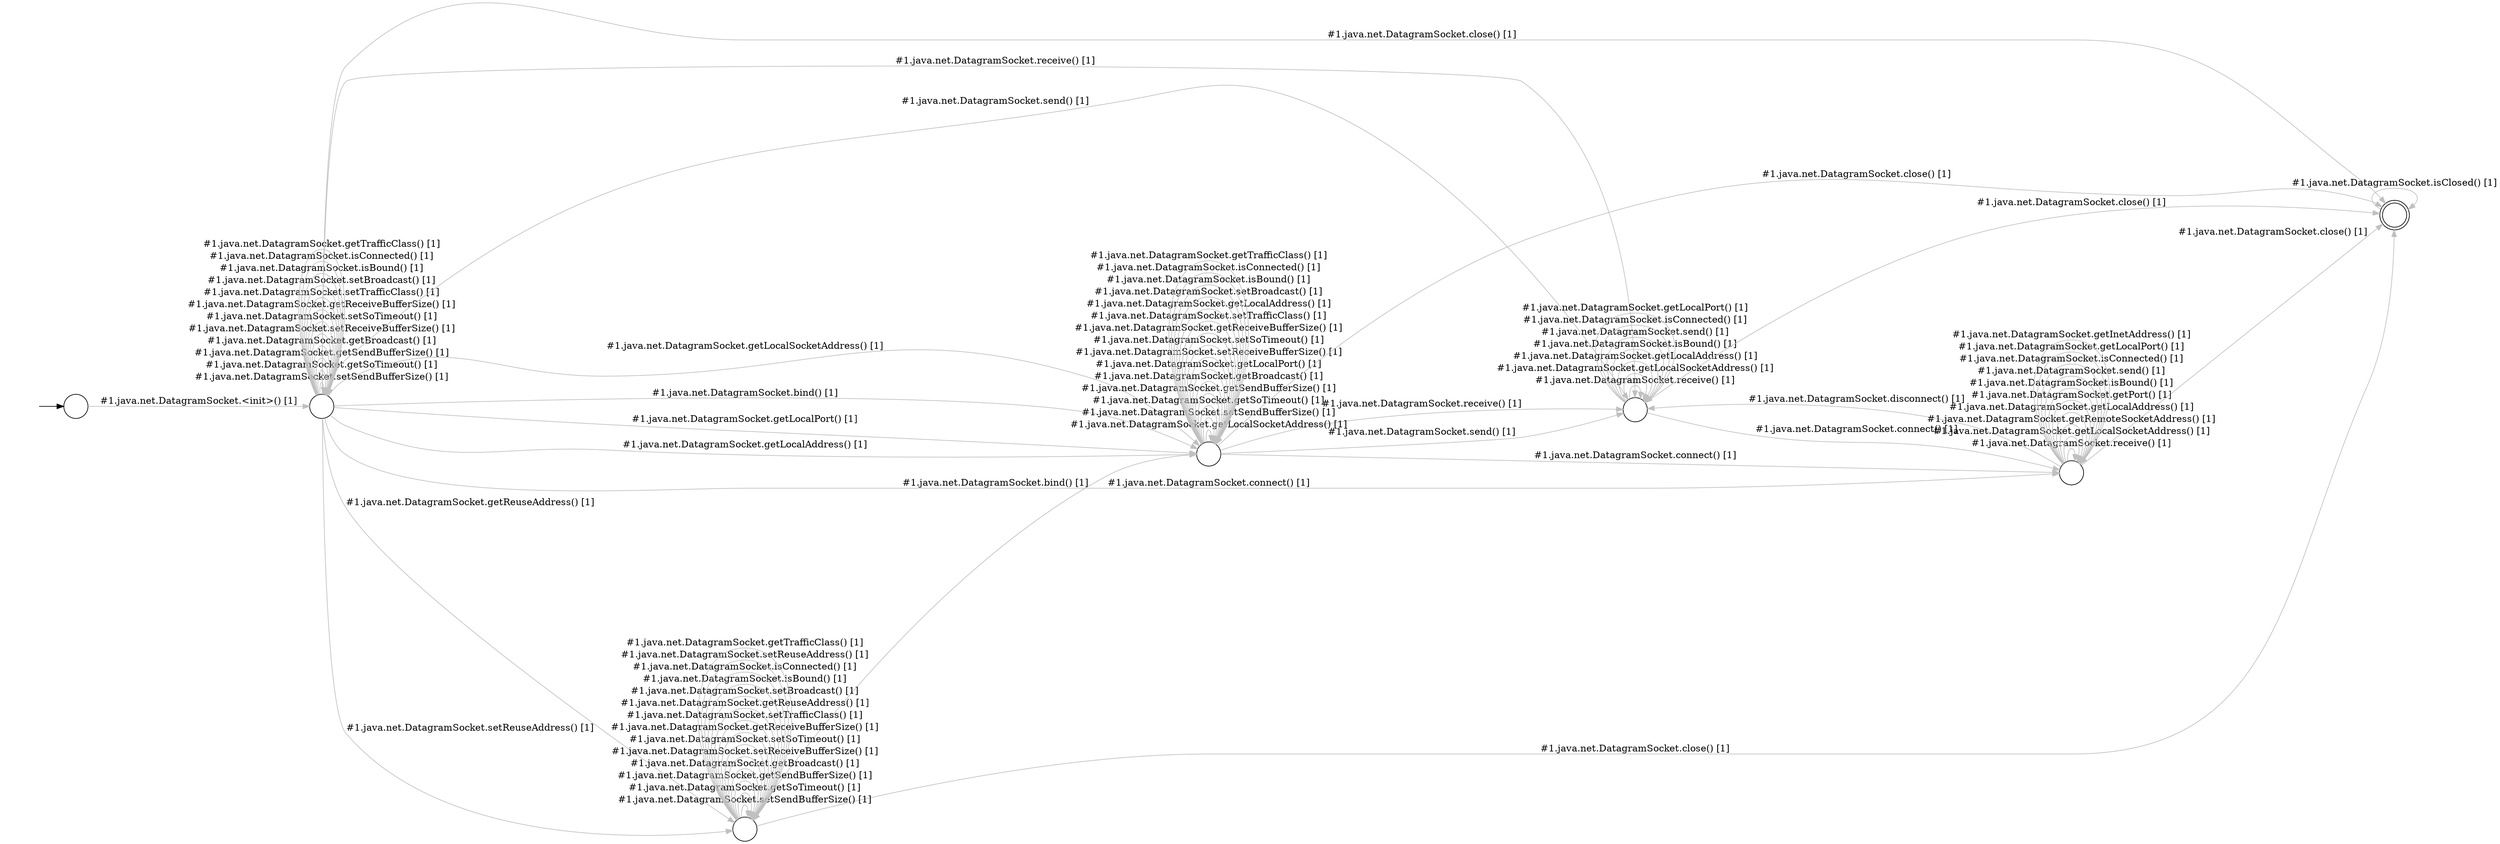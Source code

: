 digraph Automaton {
  rankdir = LR;
  0 [shape=circle,label=""];
  0 -> 1 [label="#1.java.net.DatagramSocket.receive() [1]",style="setlinewidth(1)",color=gray]
  0 -> 3 [label="#1.java.net.DatagramSocket.getLocalSocketAddress() [1]",style="setlinewidth(1)",color=gray]
  0 -> 3 [label="#1.java.net.DatagramSocket.bind() [1]",style="setlinewidth(1)",color=gray]
  0 -> 5 [label="#1.java.net.DatagramSocket.close() [1]",style="setlinewidth(1)",color=gray]
  0 -> 0 [label="#1.java.net.DatagramSocket.setSendBufferSize() [1]",style="setlinewidth(1)",color=gray]
  0 -> 0 [label="#1.java.net.DatagramSocket.getSoTimeout() [1]",style="setlinewidth(1)",color=gray]
  0 -> 1 [label="#1.java.net.DatagramSocket.send() [1]",style="setlinewidth(1)",color=gray]
  0 -> 4 [label="#1.java.net.DatagramSocket.connect() [1]",style="setlinewidth(1)",color=gray]
  0 -> 0 [label="#1.java.net.DatagramSocket.getSendBufferSize() [1]",style="setlinewidth(1)",color=gray]
  0 -> 0 [label="#1.java.net.DatagramSocket.getBroadcast() [1]",style="setlinewidth(1)",color=gray]
  0 -> 3 [label="#1.java.net.DatagramSocket.getLocalPort() [1]",style="setlinewidth(1)",color=gray]
  0 -> 0 [label="#1.java.net.DatagramSocket.setReceiveBufferSize() [1]",style="setlinewidth(1)",color=gray]
  0 -> 0 [label="#1.java.net.DatagramSocket.setSoTimeout() [1]",style="setlinewidth(1)",color=gray]
  0 -> 0 [label="#1.java.net.DatagramSocket.getReceiveBufferSize() [1]",style="setlinewidth(1)",color=gray]
  0 -> 0 [label="#1.java.net.DatagramSocket.setTrafficClass() [1]",style="setlinewidth(1)",color=gray]
  0 -> 3 [label="#1.java.net.DatagramSocket.getLocalAddress() [1]",style="setlinewidth(1)",color=gray]
  0 -> 6 [label="#1.java.net.DatagramSocket.getReuseAddress() [1]",style="setlinewidth(1)",color=gray]
  0 -> 0 [label="#1.java.net.DatagramSocket.setBroadcast() [1]",style="setlinewidth(1)",color=gray]
  0 -> 0 [label="#1.java.net.DatagramSocket.isBound() [1]",style="setlinewidth(1)",color=gray]
  0 -> 0 [label="#1.java.net.DatagramSocket.isConnected() [1]",style="setlinewidth(1)",color=gray]
  0 -> 6 [label="#1.java.net.DatagramSocket.setReuseAddress() [1]",style="setlinewidth(1)",color=gray]
  0 -> 0 [label="#1.java.net.DatagramSocket.getTrafficClass() [1]",style="setlinewidth(1)",color=gray]
  1 [shape=circle,label=""];
  1 -> 1 [label="#1.java.net.DatagramSocket.receive() [1]",style="setlinewidth(1)",color=gray]
  1 -> 1 [label="#1.java.net.DatagramSocket.getLocalSocketAddress() [1]",style="setlinewidth(1)",color=gray]
  1 -> 1 [label="#1.java.net.DatagramSocket.getLocalAddress() [1]",style="setlinewidth(1)",color=gray]
  1 -> 5 [label="#1.java.net.DatagramSocket.close() [1]",style="setlinewidth(1)",color=gray]
  1 -> 1 [label="#1.java.net.DatagramSocket.isBound() [1]",style="setlinewidth(1)",color=gray]
  1 -> 1 [label="#1.java.net.DatagramSocket.send() [1]",style="setlinewidth(1)",color=gray]
  1 -> 4 [label="#1.java.net.DatagramSocket.connect() [1]",style="setlinewidth(1)",color=gray]
  1 -> 1 [label="#1.java.net.DatagramSocket.isConnected() [1]",style="setlinewidth(1)",color=gray]
  1 -> 1 [label="#1.java.net.DatagramSocket.getLocalPort() [1]",style="setlinewidth(1)",color=gray]
  2 [shape=circle,label=""];
  initial [shape=plaintext,label=""];
  initial -> 2
  2 -> 0 [label="#1.java.net.DatagramSocket.<init>() [1]",style="setlinewidth(1)",color=gray]
  3 [shape=circle,label=""];
  3 -> 1 [label="#1.java.net.DatagramSocket.receive() [1]",style="setlinewidth(1)",color=gray]
  3 -> 3 [label="#1.java.net.DatagramSocket.getLocalSocketAddress() [1]",style="setlinewidth(1)",color=gray]
  3 -> 5 [label="#1.java.net.DatagramSocket.close() [1]",style="setlinewidth(1)",color=gray]
  3 -> 3 [label="#1.java.net.DatagramSocket.setSendBufferSize() [1]",style="setlinewidth(1)",color=gray]
  3 -> 3 [label="#1.java.net.DatagramSocket.getSoTimeout() [1]",style="setlinewidth(1)",color=gray]
  3 -> 1 [label="#1.java.net.DatagramSocket.send() [1]",style="setlinewidth(1)",color=gray]
  3 -> 4 [label="#1.java.net.DatagramSocket.connect() [1]",style="setlinewidth(1)",color=gray]
  3 -> 3 [label="#1.java.net.DatagramSocket.getSendBufferSize() [1]",style="setlinewidth(1)",color=gray]
  3 -> 3 [label="#1.java.net.DatagramSocket.getBroadcast() [1]",style="setlinewidth(1)",color=gray]
  3 -> 3 [label="#1.java.net.DatagramSocket.getLocalPort() [1]",style="setlinewidth(1)",color=gray]
  3 -> 3 [label="#1.java.net.DatagramSocket.setReceiveBufferSize() [1]",style="setlinewidth(1)",color=gray]
  3 -> 3 [label="#1.java.net.DatagramSocket.setSoTimeout() [1]",style="setlinewidth(1)",color=gray]
  3 -> 3 [label="#1.java.net.DatagramSocket.getReceiveBufferSize() [1]",style="setlinewidth(1)",color=gray]
  3 -> 3 [label="#1.java.net.DatagramSocket.setTrafficClass() [1]",style="setlinewidth(1)",color=gray]
  3 -> 3 [label="#1.java.net.DatagramSocket.getLocalAddress() [1]",style="setlinewidth(1)",color=gray]
  3 -> 3 [label="#1.java.net.DatagramSocket.setBroadcast() [1]",style="setlinewidth(1)",color=gray]
  3 -> 3 [label="#1.java.net.DatagramSocket.isBound() [1]",style="setlinewidth(1)",color=gray]
  3 -> 3 [label="#1.java.net.DatagramSocket.isConnected() [1]",style="setlinewidth(1)",color=gray]
  3 -> 3 [label="#1.java.net.DatagramSocket.getTrafficClass() [1]",style="setlinewidth(1)",color=gray]
  4 [shape=circle,label=""];
  4 -> 4 [label="#1.java.net.DatagramSocket.receive() [1]",style="setlinewidth(1)",color=gray]
  4 -> 4 [label="#1.java.net.DatagramSocket.getLocalSocketAddress() [1]",style="setlinewidth(1)",color=gray]
  4 -> 4 [label="#1.java.net.DatagramSocket.getRemoteSocketAddress() [1]",style="setlinewidth(1)",color=gray]
  4 -> 1 [label="#1.java.net.DatagramSocket.disconnect() [1]",style="setlinewidth(1)",color=gray]
  4 -> 4 [label="#1.java.net.DatagramSocket.getLocalAddress() [1]",style="setlinewidth(1)",color=gray]
  4 -> 5 [label="#1.java.net.DatagramSocket.close() [1]",style="setlinewidth(1)",color=gray]
  4 -> 4 [label="#1.java.net.DatagramSocket.getPort() [1]",style="setlinewidth(1)",color=gray]
  4 -> 4 [label="#1.java.net.DatagramSocket.isBound() [1]",style="setlinewidth(1)",color=gray]
  4 -> 4 [label="#1.java.net.DatagramSocket.send() [1]",style="setlinewidth(1)",color=gray]
  4 -> 4 [label="#1.java.net.DatagramSocket.isConnected() [1]",style="setlinewidth(1)",color=gray]
  4 -> 4 [label="#1.java.net.DatagramSocket.getLocalPort() [1]",style="setlinewidth(1)",color=gray]
  4 -> 4 [label="#1.java.net.DatagramSocket.getInetAddress() [1]",style="setlinewidth(1)",color=gray]
  5 [shape=doublecircle,label=""];
  5 -> 5 [label="#1.java.net.DatagramSocket.isClosed() [1]",style="setlinewidth(1)",color=gray]
  6 [shape=circle,label=""];
  6 -> 3 [label="#1.java.net.DatagramSocket.bind() [1]",style="setlinewidth(1)",color=gray]
  6 -> 5 [label="#1.java.net.DatagramSocket.close() [1]",style="setlinewidth(1)",color=gray]
  6 -> 6 [label="#1.java.net.DatagramSocket.setSendBufferSize() [1]",style="setlinewidth(1)",color=gray]
  6 -> 6 [label="#1.java.net.DatagramSocket.getSoTimeout() [1]",style="setlinewidth(1)",color=gray]
  6 -> 6 [label="#1.java.net.DatagramSocket.getSendBufferSize() [1]",style="setlinewidth(1)",color=gray]
  6 -> 6 [label="#1.java.net.DatagramSocket.getBroadcast() [1]",style="setlinewidth(1)",color=gray]
  6 -> 6 [label="#1.java.net.DatagramSocket.setReceiveBufferSize() [1]",style="setlinewidth(1)",color=gray]
  6 -> 6 [label="#1.java.net.DatagramSocket.setSoTimeout() [1]",style="setlinewidth(1)",color=gray]
  6 -> 6 [label="#1.java.net.DatagramSocket.getReceiveBufferSize() [1]",style="setlinewidth(1)",color=gray]
  6 -> 6 [label="#1.java.net.DatagramSocket.setTrafficClass() [1]",style="setlinewidth(1)",color=gray]
  6 -> 6 [label="#1.java.net.DatagramSocket.getReuseAddress() [1]",style="setlinewidth(1)",color=gray]
  6 -> 6 [label="#1.java.net.DatagramSocket.setBroadcast() [1]",style="setlinewidth(1)",color=gray]
  6 -> 6 [label="#1.java.net.DatagramSocket.isBound() [1]",style="setlinewidth(1)",color=gray]
  6 -> 6 [label="#1.java.net.DatagramSocket.isConnected() [1]",style="setlinewidth(1)",color=gray]
  6 -> 6 [label="#1.java.net.DatagramSocket.setReuseAddress() [1]",style="setlinewidth(1)",color=gray]
  6 -> 6 [label="#1.java.net.DatagramSocket.getTrafficClass() [1]",style="setlinewidth(1)",color=gray]
}
